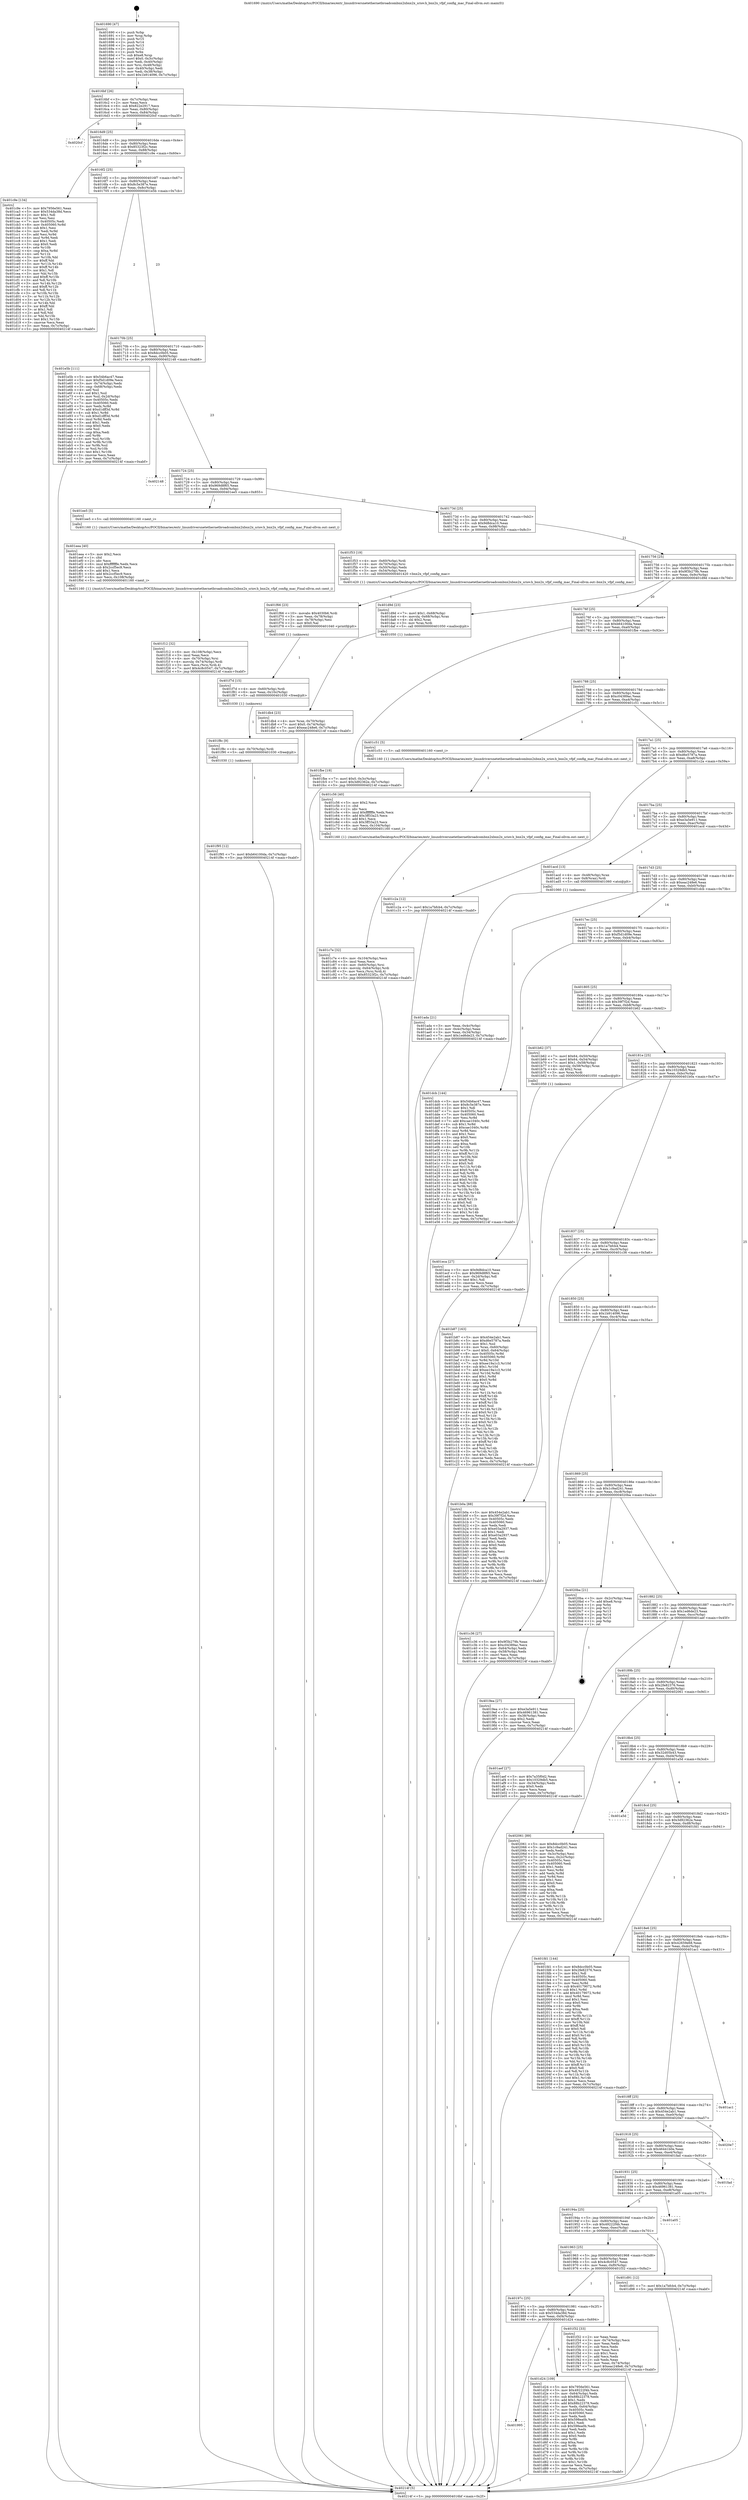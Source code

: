 digraph "0x401690" {
  label = "0x401690 (/mnt/c/Users/mathe/Desktop/tcc/POCII/binaries/extr_linuxdriversnetethernetbroadcombnx2xbnx2x_sriov.h_bnx2x_vfpf_config_mac_Final-ollvm.out::main(0))"
  labelloc = "t"
  node[shape=record]

  Entry [label="",width=0.3,height=0.3,shape=circle,fillcolor=black,style=filled]
  "0x4016bf" [label="{
     0x4016bf [26]\l
     | [instrs]\l
     &nbsp;&nbsp;0x4016bf \<+3\>: mov -0x7c(%rbp),%eax\l
     &nbsp;&nbsp;0x4016c2 \<+2\>: mov %eax,%ecx\l
     &nbsp;&nbsp;0x4016c4 \<+6\>: sub $0x822e2917,%ecx\l
     &nbsp;&nbsp;0x4016ca \<+3\>: mov %eax,-0x80(%rbp)\l
     &nbsp;&nbsp;0x4016cd \<+6\>: mov %ecx,-0x84(%rbp)\l
     &nbsp;&nbsp;0x4016d3 \<+6\>: je 00000000004020cf \<main+0xa3f\>\l
  }"]
  "0x4020cf" [label="{
     0x4020cf\l
  }", style=dashed]
  "0x4016d9" [label="{
     0x4016d9 [25]\l
     | [instrs]\l
     &nbsp;&nbsp;0x4016d9 \<+5\>: jmp 00000000004016de \<main+0x4e\>\l
     &nbsp;&nbsp;0x4016de \<+3\>: mov -0x80(%rbp),%eax\l
     &nbsp;&nbsp;0x4016e1 \<+5\>: sub $0x85323f2c,%eax\l
     &nbsp;&nbsp;0x4016e6 \<+6\>: mov %eax,-0x88(%rbp)\l
     &nbsp;&nbsp;0x4016ec \<+6\>: je 0000000000401c9e \<main+0x60e\>\l
  }"]
  Exit [label="",width=0.3,height=0.3,shape=circle,fillcolor=black,style=filled,peripheries=2]
  "0x401c9e" [label="{
     0x401c9e [134]\l
     | [instrs]\l
     &nbsp;&nbsp;0x401c9e \<+5\>: mov $0x7956e561,%eax\l
     &nbsp;&nbsp;0x401ca3 \<+5\>: mov $0x534da38d,%ecx\l
     &nbsp;&nbsp;0x401ca8 \<+2\>: mov $0x1,%dl\l
     &nbsp;&nbsp;0x401caa \<+2\>: xor %esi,%esi\l
     &nbsp;&nbsp;0x401cac \<+7\>: mov 0x40505c,%edi\l
     &nbsp;&nbsp;0x401cb3 \<+8\>: mov 0x405060,%r8d\l
     &nbsp;&nbsp;0x401cbb \<+3\>: sub $0x1,%esi\l
     &nbsp;&nbsp;0x401cbe \<+3\>: mov %edi,%r9d\l
     &nbsp;&nbsp;0x401cc1 \<+3\>: add %esi,%r9d\l
     &nbsp;&nbsp;0x401cc4 \<+4\>: imul %r9d,%edi\l
     &nbsp;&nbsp;0x401cc8 \<+3\>: and $0x1,%edi\l
     &nbsp;&nbsp;0x401ccb \<+3\>: cmp $0x0,%edi\l
     &nbsp;&nbsp;0x401cce \<+4\>: sete %r10b\l
     &nbsp;&nbsp;0x401cd2 \<+4\>: cmp $0xa,%r8d\l
     &nbsp;&nbsp;0x401cd6 \<+4\>: setl %r11b\l
     &nbsp;&nbsp;0x401cda \<+3\>: mov %r10b,%bl\l
     &nbsp;&nbsp;0x401cdd \<+3\>: xor $0xff,%bl\l
     &nbsp;&nbsp;0x401ce0 \<+3\>: mov %r11b,%r14b\l
     &nbsp;&nbsp;0x401ce3 \<+4\>: xor $0xff,%r14b\l
     &nbsp;&nbsp;0x401ce7 \<+3\>: xor $0x1,%dl\l
     &nbsp;&nbsp;0x401cea \<+3\>: mov %bl,%r15b\l
     &nbsp;&nbsp;0x401ced \<+4\>: and $0xff,%r15b\l
     &nbsp;&nbsp;0x401cf1 \<+3\>: and %dl,%r10b\l
     &nbsp;&nbsp;0x401cf4 \<+3\>: mov %r14b,%r12b\l
     &nbsp;&nbsp;0x401cf7 \<+4\>: and $0xff,%r12b\l
     &nbsp;&nbsp;0x401cfb \<+3\>: and %dl,%r11b\l
     &nbsp;&nbsp;0x401cfe \<+3\>: or %r10b,%r15b\l
     &nbsp;&nbsp;0x401d01 \<+3\>: or %r11b,%r12b\l
     &nbsp;&nbsp;0x401d04 \<+3\>: xor %r12b,%r15b\l
     &nbsp;&nbsp;0x401d07 \<+3\>: or %r14b,%bl\l
     &nbsp;&nbsp;0x401d0a \<+3\>: xor $0xff,%bl\l
     &nbsp;&nbsp;0x401d0d \<+3\>: or $0x1,%dl\l
     &nbsp;&nbsp;0x401d10 \<+2\>: and %dl,%bl\l
     &nbsp;&nbsp;0x401d12 \<+3\>: or %bl,%r15b\l
     &nbsp;&nbsp;0x401d15 \<+4\>: test $0x1,%r15b\l
     &nbsp;&nbsp;0x401d19 \<+3\>: cmovne %ecx,%eax\l
     &nbsp;&nbsp;0x401d1c \<+3\>: mov %eax,-0x7c(%rbp)\l
     &nbsp;&nbsp;0x401d1f \<+5\>: jmp 000000000040214f \<main+0xabf\>\l
  }"]
  "0x4016f2" [label="{
     0x4016f2 [25]\l
     | [instrs]\l
     &nbsp;&nbsp;0x4016f2 \<+5\>: jmp 00000000004016f7 \<main+0x67\>\l
     &nbsp;&nbsp;0x4016f7 \<+3\>: mov -0x80(%rbp),%eax\l
     &nbsp;&nbsp;0x4016fa \<+5\>: sub $0x8c5e387e,%eax\l
     &nbsp;&nbsp;0x4016ff \<+6\>: mov %eax,-0x8c(%rbp)\l
     &nbsp;&nbsp;0x401705 \<+6\>: je 0000000000401e5b \<main+0x7cb\>\l
  }"]
  "0x401f95" [label="{
     0x401f95 [12]\l
     | [instrs]\l
     &nbsp;&nbsp;0x401f95 \<+7\>: movl $0xb64100da,-0x7c(%rbp)\l
     &nbsp;&nbsp;0x401f9c \<+5\>: jmp 000000000040214f \<main+0xabf\>\l
  }"]
  "0x401e5b" [label="{
     0x401e5b [111]\l
     | [instrs]\l
     &nbsp;&nbsp;0x401e5b \<+5\>: mov $0x54b6ac47,%eax\l
     &nbsp;&nbsp;0x401e60 \<+5\>: mov $0xf5d1d09e,%ecx\l
     &nbsp;&nbsp;0x401e65 \<+3\>: mov -0x74(%rbp),%edx\l
     &nbsp;&nbsp;0x401e68 \<+3\>: cmp -0x68(%rbp),%edx\l
     &nbsp;&nbsp;0x401e6b \<+4\>: setl %sil\l
     &nbsp;&nbsp;0x401e6f \<+4\>: and $0x1,%sil\l
     &nbsp;&nbsp;0x401e73 \<+4\>: mov %sil,-0x2d(%rbp)\l
     &nbsp;&nbsp;0x401e77 \<+7\>: mov 0x40505c,%edx\l
     &nbsp;&nbsp;0x401e7e \<+7\>: mov 0x405060,%edi\l
     &nbsp;&nbsp;0x401e85 \<+3\>: mov %edx,%r8d\l
     &nbsp;&nbsp;0x401e88 \<+7\>: add $0xd1dff3d,%r8d\l
     &nbsp;&nbsp;0x401e8f \<+4\>: sub $0x1,%r8d\l
     &nbsp;&nbsp;0x401e93 \<+7\>: sub $0xd1dff3d,%r8d\l
     &nbsp;&nbsp;0x401e9a \<+4\>: imul %r8d,%edx\l
     &nbsp;&nbsp;0x401e9e \<+3\>: and $0x1,%edx\l
     &nbsp;&nbsp;0x401ea1 \<+3\>: cmp $0x0,%edx\l
     &nbsp;&nbsp;0x401ea4 \<+4\>: sete %sil\l
     &nbsp;&nbsp;0x401ea8 \<+3\>: cmp $0xa,%edi\l
     &nbsp;&nbsp;0x401eab \<+4\>: setl %r9b\l
     &nbsp;&nbsp;0x401eaf \<+3\>: mov %sil,%r10b\l
     &nbsp;&nbsp;0x401eb2 \<+3\>: and %r9b,%r10b\l
     &nbsp;&nbsp;0x401eb5 \<+3\>: xor %r9b,%sil\l
     &nbsp;&nbsp;0x401eb8 \<+3\>: or %sil,%r10b\l
     &nbsp;&nbsp;0x401ebb \<+4\>: test $0x1,%r10b\l
     &nbsp;&nbsp;0x401ebf \<+3\>: cmovne %ecx,%eax\l
     &nbsp;&nbsp;0x401ec2 \<+3\>: mov %eax,-0x7c(%rbp)\l
     &nbsp;&nbsp;0x401ec5 \<+5\>: jmp 000000000040214f \<main+0xabf\>\l
  }"]
  "0x40170b" [label="{
     0x40170b [25]\l
     | [instrs]\l
     &nbsp;&nbsp;0x40170b \<+5\>: jmp 0000000000401710 \<main+0x80\>\l
     &nbsp;&nbsp;0x401710 \<+3\>: mov -0x80(%rbp),%eax\l
     &nbsp;&nbsp;0x401713 \<+5\>: sub $0x8dcc0b05,%eax\l
     &nbsp;&nbsp;0x401718 \<+6\>: mov %eax,-0x90(%rbp)\l
     &nbsp;&nbsp;0x40171e \<+6\>: je 0000000000402148 \<main+0xab8\>\l
  }"]
  "0x401f8c" [label="{
     0x401f8c [9]\l
     | [instrs]\l
     &nbsp;&nbsp;0x401f8c \<+4\>: mov -0x70(%rbp),%rdi\l
     &nbsp;&nbsp;0x401f90 \<+5\>: call 0000000000401030 \<free@plt\>\l
     | [calls]\l
     &nbsp;&nbsp;0x401030 \{1\} (unknown)\l
  }"]
  "0x402148" [label="{
     0x402148\l
  }", style=dashed]
  "0x401724" [label="{
     0x401724 [25]\l
     | [instrs]\l
     &nbsp;&nbsp;0x401724 \<+5\>: jmp 0000000000401729 \<main+0x99\>\l
     &nbsp;&nbsp;0x401729 \<+3\>: mov -0x80(%rbp),%eax\l
     &nbsp;&nbsp;0x40172c \<+5\>: sub $0x969d8f65,%eax\l
     &nbsp;&nbsp;0x401731 \<+6\>: mov %eax,-0x94(%rbp)\l
     &nbsp;&nbsp;0x401737 \<+6\>: je 0000000000401ee5 \<main+0x855\>\l
  }"]
  "0x401f7d" [label="{
     0x401f7d [15]\l
     | [instrs]\l
     &nbsp;&nbsp;0x401f7d \<+4\>: mov -0x60(%rbp),%rdi\l
     &nbsp;&nbsp;0x401f81 \<+6\>: mov %eax,-0x10c(%rbp)\l
     &nbsp;&nbsp;0x401f87 \<+5\>: call 0000000000401030 \<free@plt\>\l
     | [calls]\l
     &nbsp;&nbsp;0x401030 \{1\} (unknown)\l
  }"]
  "0x401ee5" [label="{
     0x401ee5 [5]\l
     | [instrs]\l
     &nbsp;&nbsp;0x401ee5 \<+5\>: call 0000000000401160 \<next_i\>\l
     | [calls]\l
     &nbsp;&nbsp;0x401160 \{1\} (/mnt/c/Users/mathe/Desktop/tcc/POCII/binaries/extr_linuxdriversnetethernetbroadcombnx2xbnx2x_sriov.h_bnx2x_vfpf_config_mac_Final-ollvm.out::next_i)\l
  }"]
  "0x40173d" [label="{
     0x40173d [25]\l
     | [instrs]\l
     &nbsp;&nbsp;0x40173d \<+5\>: jmp 0000000000401742 \<main+0xb2\>\l
     &nbsp;&nbsp;0x401742 \<+3\>: mov -0x80(%rbp),%eax\l
     &nbsp;&nbsp;0x401745 \<+5\>: sub $0x9d8dca10,%eax\l
     &nbsp;&nbsp;0x40174a \<+6\>: mov %eax,-0x98(%rbp)\l
     &nbsp;&nbsp;0x401750 \<+6\>: je 0000000000401f53 \<main+0x8c3\>\l
  }"]
  "0x401f66" [label="{
     0x401f66 [23]\l
     | [instrs]\l
     &nbsp;&nbsp;0x401f66 \<+10\>: movabs $0x4030b6,%rdi\l
     &nbsp;&nbsp;0x401f70 \<+3\>: mov %eax,-0x78(%rbp)\l
     &nbsp;&nbsp;0x401f73 \<+3\>: mov -0x78(%rbp),%esi\l
     &nbsp;&nbsp;0x401f76 \<+2\>: mov $0x0,%al\l
     &nbsp;&nbsp;0x401f78 \<+5\>: call 0000000000401040 \<printf@plt\>\l
     | [calls]\l
     &nbsp;&nbsp;0x401040 \{1\} (unknown)\l
  }"]
  "0x401f53" [label="{
     0x401f53 [19]\l
     | [instrs]\l
     &nbsp;&nbsp;0x401f53 \<+4\>: mov -0x60(%rbp),%rdi\l
     &nbsp;&nbsp;0x401f57 \<+4\>: mov -0x70(%rbp),%rsi\l
     &nbsp;&nbsp;0x401f5b \<+3\>: mov -0x50(%rbp),%edx\l
     &nbsp;&nbsp;0x401f5e \<+3\>: mov -0x54(%rbp),%ecx\l
     &nbsp;&nbsp;0x401f61 \<+5\>: call 0000000000401420 \<bnx2x_vfpf_config_mac\>\l
     | [calls]\l
     &nbsp;&nbsp;0x401420 \{1\} (/mnt/c/Users/mathe/Desktop/tcc/POCII/binaries/extr_linuxdriversnetethernetbroadcombnx2xbnx2x_sriov.h_bnx2x_vfpf_config_mac_Final-ollvm.out::bnx2x_vfpf_config_mac)\l
  }"]
  "0x401756" [label="{
     0x401756 [25]\l
     | [instrs]\l
     &nbsp;&nbsp;0x401756 \<+5\>: jmp 000000000040175b \<main+0xcb\>\l
     &nbsp;&nbsp;0x40175b \<+3\>: mov -0x80(%rbp),%eax\l
     &nbsp;&nbsp;0x40175e \<+5\>: sub $0x9f3b279b,%eax\l
     &nbsp;&nbsp;0x401763 \<+6\>: mov %eax,-0x9c(%rbp)\l
     &nbsp;&nbsp;0x401769 \<+6\>: je 0000000000401d9d \<main+0x70d\>\l
  }"]
  "0x401f12" [label="{
     0x401f12 [32]\l
     | [instrs]\l
     &nbsp;&nbsp;0x401f12 \<+6\>: mov -0x108(%rbp),%ecx\l
     &nbsp;&nbsp;0x401f18 \<+3\>: imul %eax,%ecx\l
     &nbsp;&nbsp;0x401f1b \<+4\>: mov -0x70(%rbp),%rsi\l
     &nbsp;&nbsp;0x401f1f \<+4\>: movslq -0x74(%rbp),%rdi\l
     &nbsp;&nbsp;0x401f23 \<+3\>: mov %ecx,(%rsi,%rdi,4)\l
     &nbsp;&nbsp;0x401f26 \<+7\>: movl $0x4c8c0547,-0x7c(%rbp)\l
     &nbsp;&nbsp;0x401f2d \<+5\>: jmp 000000000040214f \<main+0xabf\>\l
  }"]
  "0x401d9d" [label="{
     0x401d9d [23]\l
     | [instrs]\l
     &nbsp;&nbsp;0x401d9d \<+7\>: movl $0x1,-0x68(%rbp)\l
     &nbsp;&nbsp;0x401da4 \<+4\>: movslq -0x68(%rbp),%rax\l
     &nbsp;&nbsp;0x401da8 \<+4\>: shl $0x2,%rax\l
     &nbsp;&nbsp;0x401dac \<+3\>: mov %rax,%rdi\l
     &nbsp;&nbsp;0x401daf \<+5\>: call 0000000000401050 \<malloc@plt\>\l
     | [calls]\l
     &nbsp;&nbsp;0x401050 \{1\} (unknown)\l
  }"]
  "0x40176f" [label="{
     0x40176f [25]\l
     | [instrs]\l
     &nbsp;&nbsp;0x40176f \<+5\>: jmp 0000000000401774 \<main+0xe4\>\l
     &nbsp;&nbsp;0x401774 \<+3\>: mov -0x80(%rbp),%eax\l
     &nbsp;&nbsp;0x401777 \<+5\>: sub $0xb64100da,%eax\l
     &nbsp;&nbsp;0x40177c \<+6\>: mov %eax,-0xa0(%rbp)\l
     &nbsp;&nbsp;0x401782 \<+6\>: je 0000000000401fbe \<main+0x92e\>\l
  }"]
  "0x401eea" [label="{
     0x401eea [40]\l
     | [instrs]\l
     &nbsp;&nbsp;0x401eea \<+5\>: mov $0x2,%ecx\l
     &nbsp;&nbsp;0x401eef \<+1\>: cltd\l
     &nbsp;&nbsp;0x401ef0 \<+2\>: idiv %ecx\l
     &nbsp;&nbsp;0x401ef2 \<+6\>: imul $0xfffffffe,%edx,%ecx\l
     &nbsp;&nbsp;0x401ef8 \<+6\>: sub $0x2ccf5ec9,%ecx\l
     &nbsp;&nbsp;0x401efe \<+3\>: add $0x1,%ecx\l
     &nbsp;&nbsp;0x401f01 \<+6\>: add $0x2ccf5ec9,%ecx\l
     &nbsp;&nbsp;0x401f07 \<+6\>: mov %ecx,-0x108(%rbp)\l
     &nbsp;&nbsp;0x401f0d \<+5\>: call 0000000000401160 \<next_i\>\l
     | [calls]\l
     &nbsp;&nbsp;0x401160 \{1\} (/mnt/c/Users/mathe/Desktop/tcc/POCII/binaries/extr_linuxdriversnetethernetbroadcombnx2xbnx2x_sriov.h_bnx2x_vfpf_config_mac_Final-ollvm.out::next_i)\l
  }"]
  "0x401fbe" [label="{
     0x401fbe [19]\l
     | [instrs]\l
     &nbsp;&nbsp;0x401fbe \<+7\>: movl $0x0,-0x3c(%rbp)\l
     &nbsp;&nbsp;0x401fc5 \<+7\>: movl $0x3d92362e,-0x7c(%rbp)\l
     &nbsp;&nbsp;0x401fcc \<+5\>: jmp 000000000040214f \<main+0xabf\>\l
  }"]
  "0x401788" [label="{
     0x401788 [25]\l
     | [instrs]\l
     &nbsp;&nbsp;0x401788 \<+5\>: jmp 000000000040178d \<main+0xfd\>\l
     &nbsp;&nbsp;0x40178d \<+3\>: mov -0x80(%rbp),%eax\l
     &nbsp;&nbsp;0x401790 \<+5\>: sub $0xc04389ac,%eax\l
     &nbsp;&nbsp;0x401795 \<+6\>: mov %eax,-0xa4(%rbp)\l
     &nbsp;&nbsp;0x40179b \<+6\>: je 0000000000401c51 \<main+0x5c1\>\l
  }"]
  "0x401db4" [label="{
     0x401db4 [23]\l
     | [instrs]\l
     &nbsp;&nbsp;0x401db4 \<+4\>: mov %rax,-0x70(%rbp)\l
     &nbsp;&nbsp;0x401db8 \<+7\>: movl $0x0,-0x74(%rbp)\l
     &nbsp;&nbsp;0x401dbf \<+7\>: movl $0xeac248e6,-0x7c(%rbp)\l
     &nbsp;&nbsp;0x401dc6 \<+5\>: jmp 000000000040214f \<main+0xabf\>\l
  }"]
  "0x401c51" [label="{
     0x401c51 [5]\l
     | [instrs]\l
     &nbsp;&nbsp;0x401c51 \<+5\>: call 0000000000401160 \<next_i\>\l
     | [calls]\l
     &nbsp;&nbsp;0x401160 \{1\} (/mnt/c/Users/mathe/Desktop/tcc/POCII/binaries/extr_linuxdriversnetethernetbroadcombnx2xbnx2x_sriov.h_bnx2x_vfpf_config_mac_Final-ollvm.out::next_i)\l
  }"]
  "0x4017a1" [label="{
     0x4017a1 [25]\l
     | [instrs]\l
     &nbsp;&nbsp;0x4017a1 \<+5\>: jmp 00000000004017a6 \<main+0x116\>\l
     &nbsp;&nbsp;0x4017a6 \<+3\>: mov -0x80(%rbp),%eax\l
     &nbsp;&nbsp;0x4017a9 \<+5\>: sub $0xd6e5787a,%eax\l
     &nbsp;&nbsp;0x4017ae \<+6\>: mov %eax,-0xa8(%rbp)\l
     &nbsp;&nbsp;0x4017b4 \<+6\>: je 0000000000401c2a \<main+0x59a\>\l
  }"]
  "0x401995" [label="{
     0x401995\l
  }", style=dashed]
  "0x401c2a" [label="{
     0x401c2a [12]\l
     | [instrs]\l
     &nbsp;&nbsp;0x401c2a \<+7\>: movl $0x1a7bfcb4,-0x7c(%rbp)\l
     &nbsp;&nbsp;0x401c31 \<+5\>: jmp 000000000040214f \<main+0xabf\>\l
  }"]
  "0x4017ba" [label="{
     0x4017ba [25]\l
     | [instrs]\l
     &nbsp;&nbsp;0x4017ba \<+5\>: jmp 00000000004017bf \<main+0x12f\>\l
     &nbsp;&nbsp;0x4017bf \<+3\>: mov -0x80(%rbp),%eax\l
     &nbsp;&nbsp;0x4017c2 \<+5\>: sub $0xe3a5e911,%eax\l
     &nbsp;&nbsp;0x4017c7 \<+6\>: mov %eax,-0xac(%rbp)\l
     &nbsp;&nbsp;0x4017cd \<+6\>: je 0000000000401acd \<main+0x43d\>\l
  }"]
  "0x401d24" [label="{
     0x401d24 [109]\l
     | [instrs]\l
     &nbsp;&nbsp;0x401d24 \<+5\>: mov $0x7956e561,%eax\l
     &nbsp;&nbsp;0x401d29 \<+5\>: mov $0x49222f4b,%ecx\l
     &nbsp;&nbsp;0x401d2e \<+3\>: mov -0x64(%rbp),%edx\l
     &nbsp;&nbsp;0x401d31 \<+6\>: sub $0x88b22378,%edx\l
     &nbsp;&nbsp;0x401d37 \<+3\>: add $0x1,%edx\l
     &nbsp;&nbsp;0x401d3a \<+6\>: add $0x88b22378,%edx\l
     &nbsp;&nbsp;0x401d40 \<+3\>: mov %edx,-0x64(%rbp)\l
     &nbsp;&nbsp;0x401d43 \<+7\>: mov 0x40505c,%edx\l
     &nbsp;&nbsp;0x401d4a \<+7\>: mov 0x405060,%esi\l
     &nbsp;&nbsp;0x401d51 \<+2\>: mov %edx,%edi\l
     &nbsp;&nbsp;0x401d53 \<+6\>: add $0x598ea0b,%edi\l
     &nbsp;&nbsp;0x401d59 \<+3\>: sub $0x1,%edi\l
     &nbsp;&nbsp;0x401d5c \<+6\>: sub $0x598ea0b,%edi\l
     &nbsp;&nbsp;0x401d62 \<+3\>: imul %edi,%edx\l
     &nbsp;&nbsp;0x401d65 \<+3\>: and $0x1,%edx\l
     &nbsp;&nbsp;0x401d68 \<+3\>: cmp $0x0,%edx\l
     &nbsp;&nbsp;0x401d6b \<+4\>: sete %r8b\l
     &nbsp;&nbsp;0x401d6f \<+3\>: cmp $0xa,%esi\l
     &nbsp;&nbsp;0x401d72 \<+4\>: setl %r9b\l
     &nbsp;&nbsp;0x401d76 \<+3\>: mov %r8b,%r10b\l
     &nbsp;&nbsp;0x401d79 \<+3\>: and %r9b,%r10b\l
     &nbsp;&nbsp;0x401d7c \<+3\>: xor %r9b,%r8b\l
     &nbsp;&nbsp;0x401d7f \<+3\>: or %r8b,%r10b\l
     &nbsp;&nbsp;0x401d82 \<+4\>: test $0x1,%r10b\l
     &nbsp;&nbsp;0x401d86 \<+3\>: cmovne %ecx,%eax\l
     &nbsp;&nbsp;0x401d89 \<+3\>: mov %eax,-0x7c(%rbp)\l
     &nbsp;&nbsp;0x401d8c \<+5\>: jmp 000000000040214f \<main+0xabf\>\l
  }"]
  "0x401acd" [label="{
     0x401acd [13]\l
     | [instrs]\l
     &nbsp;&nbsp;0x401acd \<+4\>: mov -0x48(%rbp),%rax\l
     &nbsp;&nbsp;0x401ad1 \<+4\>: mov 0x8(%rax),%rdi\l
     &nbsp;&nbsp;0x401ad5 \<+5\>: call 0000000000401060 \<atoi@plt\>\l
     | [calls]\l
     &nbsp;&nbsp;0x401060 \{1\} (unknown)\l
  }"]
  "0x4017d3" [label="{
     0x4017d3 [25]\l
     | [instrs]\l
     &nbsp;&nbsp;0x4017d3 \<+5\>: jmp 00000000004017d8 \<main+0x148\>\l
     &nbsp;&nbsp;0x4017d8 \<+3\>: mov -0x80(%rbp),%eax\l
     &nbsp;&nbsp;0x4017db \<+5\>: sub $0xeac248e6,%eax\l
     &nbsp;&nbsp;0x4017e0 \<+6\>: mov %eax,-0xb0(%rbp)\l
     &nbsp;&nbsp;0x4017e6 \<+6\>: je 0000000000401dcb \<main+0x73b\>\l
  }"]
  "0x40197c" [label="{
     0x40197c [25]\l
     | [instrs]\l
     &nbsp;&nbsp;0x40197c \<+5\>: jmp 0000000000401981 \<main+0x2f1\>\l
     &nbsp;&nbsp;0x401981 \<+3\>: mov -0x80(%rbp),%eax\l
     &nbsp;&nbsp;0x401984 \<+5\>: sub $0x534da38d,%eax\l
     &nbsp;&nbsp;0x401989 \<+6\>: mov %eax,-0xf4(%rbp)\l
     &nbsp;&nbsp;0x40198f \<+6\>: je 0000000000401d24 \<main+0x694\>\l
  }"]
  "0x401dcb" [label="{
     0x401dcb [144]\l
     | [instrs]\l
     &nbsp;&nbsp;0x401dcb \<+5\>: mov $0x54b6ac47,%eax\l
     &nbsp;&nbsp;0x401dd0 \<+5\>: mov $0x8c5e387e,%ecx\l
     &nbsp;&nbsp;0x401dd5 \<+2\>: mov $0x1,%dl\l
     &nbsp;&nbsp;0x401dd7 \<+7\>: mov 0x40505c,%esi\l
     &nbsp;&nbsp;0x401dde \<+7\>: mov 0x405060,%edi\l
     &nbsp;&nbsp;0x401de5 \<+3\>: mov %esi,%r8d\l
     &nbsp;&nbsp;0x401de8 \<+7\>: add $0xcae1040c,%r8d\l
     &nbsp;&nbsp;0x401def \<+4\>: sub $0x1,%r8d\l
     &nbsp;&nbsp;0x401df3 \<+7\>: sub $0xcae1040c,%r8d\l
     &nbsp;&nbsp;0x401dfa \<+4\>: imul %r8d,%esi\l
     &nbsp;&nbsp;0x401dfe \<+3\>: and $0x1,%esi\l
     &nbsp;&nbsp;0x401e01 \<+3\>: cmp $0x0,%esi\l
     &nbsp;&nbsp;0x401e04 \<+4\>: sete %r9b\l
     &nbsp;&nbsp;0x401e08 \<+3\>: cmp $0xa,%edi\l
     &nbsp;&nbsp;0x401e0b \<+4\>: setl %r10b\l
     &nbsp;&nbsp;0x401e0f \<+3\>: mov %r9b,%r11b\l
     &nbsp;&nbsp;0x401e12 \<+4\>: xor $0xff,%r11b\l
     &nbsp;&nbsp;0x401e16 \<+3\>: mov %r10b,%bl\l
     &nbsp;&nbsp;0x401e19 \<+3\>: xor $0xff,%bl\l
     &nbsp;&nbsp;0x401e1c \<+3\>: xor $0x0,%dl\l
     &nbsp;&nbsp;0x401e1f \<+3\>: mov %r11b,%r14b\l
     &nbsp;&nbsp;0x401e22 \<+4\>: and $0x0,%r14b\l
     &nbsp;&nbsp;0x401e26 \<+3\>: and %dl,%r9b\l
     &nbsp;&nbsp;0x401e29 \<+3\>: mov %bl,%r15b\l
     &nbsp;&nbsp;0x401e2c \<+4\>: and $0x0,%r15b\l
     &nbsp;&nbsp;0x401e30 \<+3\>: and %dl,%r10b\l
     &nbsp;&nbsp;0x401e33 \<+3\>: or %r9b,%r14b\l
     &nbsp;&nbsp;0x401e36 \<+3\>: or %r10b,%r15b\l
     &nbsp;&nbsp;0x401e39 \<+3\>: xor %r15b,%r14b\l
     &nbsp;&nbsp;0x401e3c \<+3\>: or %bl,%r11b\l
     &nbsp;&nbsp;0x401e3f \<+4\>: xor $0xff,%r11b\l
     &nbsp;&nbsp;0x401e43 \<+3\>: or $0x0,%dl\l
     &nbsp;&nbsp;0x401e46 \<+3\>: and %dl,%r11b\l
     &nbsp;&nbsp;0x401e49 \<+3\>: or %r11b,%r14b\l
     &nbsp;&nbsp;0x401e4c \<+4\>: test $0x1,%r14b\l
     &nbsp;&nbsp;0x401e50 \<+3\>: cmovne %ecx,%eax\l
     &nbsp;&nbsp;0x401e53 \<+3\>: mov %eax,-0x7c(%rbp)\l
     &nbsp;&nbsp;0x401e56 \<+5\>: jmp 000000000040214f \<main+0xabf\>\l
  }"]
  "0x4017ec" [label="{
     0x4017ec [25]\l
     | [instrs]\l
     &nbsp;&nbsp;0x4017ec \<+5\>: jmp 00000000004017f1 \<main+0x161\>\l
     &nbsp;&nbsp;0x4017f1 \<+3\>: mov -0x80(%rbp),%eax\l
     &nbsp;&nbsp;0x4017f4 \<+5\>: sub $0xf5d1d09e,%eax\l
     &nbsp;&nbsp;0x4017f9 \<+6\>: mov %eax,-0xb4(%rbp)\l
     &nbsp;&nbsp;0x4017ff \<+6\>: je 0000000000401eca \<main+0x83a\>\l
  }"]
  "0x401f32" [label="{
     0x401f32 [33]\l
     | [instrs]\l
     &nbsp;&nbsp;0x401f32 \<+2\>: xor %eax,%eax\l
     &nbsp;&nbsp;0x401f34 \<+3\>: mov -0x74(%rbp),%ecx\l
     &nbsp;&nbsp;0x401f37 \<+2\>: mov %eax,%edx\l
     &nbsp;&nbsp;0x401f39 \<+2\>: sub %ecx,%edx\l
     &nbsp;&nbsp;0x401f3b \<+2\>: mov %eax,%ecx\l
     &nbsp;&nbsp;0x401f3d \<+3\>: sub $0x1,%ecx\l
     &nbsp;&nbsp;0x401f40 \<+2\>: add %ecx,%edx\l
     &nbsp;&nbsp;0x401f42 \<+2\>: sub %edx,%eax\l
     &nbsp;&nbsp;0x401f44 \<+3\>: mov %eax,-0x74(%rbp)\l
     &nbsp;&nbsp;0x401f47 \<+7\>: movl $0xeac248e6,-0x7c(%rbp)\l
     &nbsp;&nbsp;0x401f4e \<+5\>: jmp 000000000040214f \<main+0xabf\>\l
  }"]
  "0x401eca" [label="{
     0x401eca [27]\l
     | [instrs]\l
     &nbsp;&nbsp;0x401eca \<+5\>: mov $0x9d8dca10,%eax\l
     &nbsp;&nbsp;0x401ecf \<+5\>: mov $0x969d8f65,%ecx\l
     &nbsp;&nbsp;0x401ed4 \<+3\>: mov -0x2d(%rbp),%dl\l
     &nbsp;&nbsp;0x401ed7 \<+3\>: test $0x1,%dl\l
     &nbsp;&nbsp;0x401eda \<+3\>: cmovne %ecx,%eax\l
     &nbsp;&nbsp;0x401edd \<+3\>: mov %eax,-0x7c(%rbp)\l
     &nbsp;&nbsp;0x401ee0 \<+5\>: jmp 000000000040214f \<main+0xabf\>\l
  }"]
  "0x401805" [label="{
     0x401805 [25]\l
     | [instrs]\l
     &nbsp;&nbsp;0x401805 \<+5\>: jmp 000000000040180a \<main+0x17a\>\l
     &nbsp;&nbsp;0x40180a \<+3\>: mov -0x80(%rbp),%eax\l
     &nbsp;&nbsp;0x40180d \<+5\>: sub $0x39f7f2d,%eax\l
     &nbsp;&nbsp;0x401812 \<+6\>: mov %eax,-0xb8(%rbp)\l
     &nbsp;&nbsp;0x401818 \<+6\>: je 0000000000401b62 \<main+0x4d2\>\l
  }"]
  "0x401963" [label="{
     0x401963 [25]\l
     | [instrs]\l
     &nbsp;&nbsp;0x401963 \<+5\>: jmp 0000000000401968 \<main+0x2d8\>\l
     &nbsp;&nbsp;0x401968 \<+3\>: mov -0x80(%rbp),%eax\l
     &nbsp;&nbsp;0x40196b \<+5\>: sub $0x4c8c0547,%eax\l
     &nbsp;&nbsp;0x401970 \<+6\>: mov %eax,-0xf0(%rbp)\l
     &nbsp;&nbsp;0x401976 \<+6\>: je 0000000000401f32 \<main+0x8a2\>\l
  }"]
  "0x401b62" [label="{
     0x401b62 [37]\l
     | [instrs]\l
     &nbsp;&nbsp;0x401b62 \<+7\>: movl $0x64,-0x50(%rbp)\l
     &nbsp;&nbsp;0x401b69 \<+7\>: movl $0x64,-0x54(%rbp)\l
     &nbsp;&nbsp;0x401b70 \<+7\>: movl $0x1,-0x58(%rbp)\l
     &nbsp;&nbsp;0x401b77 \<+4\>: movslq -0x58(%rbp),%rax\l
     &nbsp;&nbsp;0x401b7b \<+4\>: shl $0x2,%rax\l
     &nbsp;&nbsp;0x401b7f \<+3\>: mov %rax,%rdi\l
     &nbsp;&nbsp;0x401b82 \<+5\>: call 0000000000401050 \<malloc@plt\>\l
     | [calls]\l
     &nbsp;&nbsp;0x401050 \{1\} (unknown)\l
  }"]
  "0x40181e" [label="{
     0x40181e [25]\l
     | [instrs]\l
     &nbsp;&nbsp;0x40181e \<+5\>: jmp 0000000000401823 \<main+0x193\>\l
     &nbsp;&nbsp;0x401823 \<+3\>: mov -0x80(%rbp),%eax\l
     &nbsp;&nbsp;0x401826 \<+5\>: sub $0x10329db5,%eax\l
     &nbsp;&nbsp;0x40182b \<+6\>: mov %eax,-0xbc(%rbp)\l
     &nbsp;&nbsp;0x401831 \<+6\>: je 0000000000401b0a \<main+0x47a\>\l
  }"]
  "0x401d91" [label="{
     0x401d91 [12]\l
     | [instrs]\l
     &nbsp;&nbsp;0x401d91 \<+7\>: movl $0x1a7bfcb4,-0x7c(%rbp)\l
     &nbsp;&nbsp;0x401d98 \<+5\>: jmp 000000000040214f \<main+0xabf\>\l
  }"]
  "0x401b0a" [label="{
     0x401b0a [88]\l
     | [instrs]\l
     &nbsp;&nbsp;0x401b0a \<+5\>: mov $0x454e2ab1,%eax\l
     &nbsp;&nbsp;0x401b0f \<+5\>: mov $0x39f7f2d,%ecx\l
     &nbsp;&nbsp;0x401b14 \<+7\>: mov 0x40505c,%edx\l
     &nbsp;&nbsp;0x401b1b \<+7\>: mov 0x405060,%esi\l
     &nbsp;&nbsp;0x401b22 \<+2\>: mov %edx,%edi\l
     &nbsp;&nbsp;0x401b24 \<+6\>: sub $0xe03a2937,%edi\l
     &nbsp;&nbsp;0x401b2a \<+3\>: sub $0x1,%edi\l
     &nbsp;&nbsp;0x401b2d \<+6\>: add $0xe03a2937,%edi\l
     &nbsp;&nbsp;0x401b33 \<+3\>: imul %edi,%edx\l
     &nbsp;&nbsp;0x401b36 \<+3\>: and $0x1,%edx\l
     &nbsp;&nbsp;0x401b39 \<+3\>: cmp $0x0,%edx\l
     &nbsp;&nbsp;0x401b3c \<+4\>: sete %r8b\l
     &nbsp;&nbsp;0x401b40 \<+3\>: cmp $0xa,%esi\l
     &nbsp;&nbsp;0x401b43 \<+4\>: setl %r9b\l
     &nbsp;&nbsp;0x401b47 \<+3\>: mov %r8b,%r10b\l
     &nbsp;&nbsp;0x401b4a \<+3\>: and %r9b,%r10b\l
     &nbsp;&nbsp;0x401b4d \<+3\>: xor %r9b,%r8b\l
     &nbsp;&nbsp;0x401b50 \<+3\>: or %r8b,%r10b\l
     &nbsp;&nbsp;0x401b53 \<+4\>: test $0x1,%r10b\l
     &nbsp;&nbsp;0x401b57 \<+3\>: cmovne %ecx,%eax\l
     &nbsp;&nbsp;0x401b5a \<+3\>: mov %eax,-0x7c(%rbp)\l
     &nbsp;&nbsp;0x401b5d \<+5\>: jmp 000000000040214f \<main+0xabf\>\l
  }"]
  "0x401837" [label="{
     0x401837 [25]\l
     | [instrs]\l
     &nbsp;&nbsp;0x401837 \<+5\>: jmp 000000000040183c \<main+0x1ac\>\l
     &nbsp;&nbsp;0x40183c \<+3\>: mov -0x80(%rbp),%eax\l
     &nbsp;&nbsp;0x40183f \<+5\>: sub $0x1a7bfcb4,%eax\l
     &nbsp;&nbsp;0x401844 \<+6\>: mov %eax,-0xc0(%rbp)\l
     &nbsp;&nbsp;0x40184a \<+6\>: je 0000000000401c36 \<main+0x5a6\>\l
  }"]
  "0x40194a" [label="{
     0x40194a [25]\l
     | [instrs]\l
     &nbsp;&nbsp;0x40194a \<+5\>: jmp 000000000040194f \<main+0x2bf\>\l
     &nbsp;&nbsp;0x40194f \<+3\>: mov -0x80(%rbp),%eax\l
     &nbsp;&nbsp;0x401952 \<+5\>: sub $0x49222f4b,%eax\l
     &nbsp;&nbsp;0x401957 \<+6\>: mov %eax,-0xec(%rbp)\l
     &nbsp;&nbsp;0x40195d \<+6\>: je 0000000000401d91 \<main+0x701\>\l
  }"]
  "0x401c36" [label="{
     0x401c36 [27]\l
     | [instrs]\l
     &nbsp;&nbsp;0x401c36 \<+5\>: mov $0x9f3b279b,%eax\l
     &nbsp;&nbsp;0x401c3b \<+5\>: mov $0xc04389ac,%ecx\l
     &nbsp;&nbsp;0x401c40 \<+3\>: mov -0x64(%rbp),%edx\l
     &nbsp;&nbsp;0x401c43 \<+3\>: cmp -0x58(%rbp),%edx\l
     &nbsp;&nbsp;0x401c46 \<+3\>: cmovl %ecx,%eax\l
     &nbsp;&nbsp;0x401c49 \<+3\>: mov %eax,-0x7c(%rbp)\l
     &nbsp;&nbsp;0x401c4c \<+5\>: jmp 000000000040214f \<main+0xabf\>\l
  }"]
  "0x401850" [label="{
     0x401850 [25]\l
     | [instrs]\l
     &nbsp;&nbsp;0x401850 \<+5\>: jmp 0000000000401855 \<main+0x1c5\>\l
     &nbsp;&nbsp;0x401855 \<+3\>: mov -0x80(%rbp),%eax\l
     &nbsp;&nbsp;0x401858 \<+5\>: sub $0x1b914096,%eax\l
     &nbsp;&nbsp;0x40185d \<+6\>: mov %eax,-0xc4(%rbp)\l
     &nbsp;&nbsp;0x401863 \<+6\>: je 00000000004019ea \<main+0x35a\>\l
  }"]
  "0x401a05" [label="{
     0x401a05\l
  }", style=dashed]
  "0x4019ea" [label="{
     0x4019ea [27]\l
     | [instrs]\l
     &nbsp;&nbsp;0x4019ea \<+5\>: mov $0xe3a5e911,%eax\l
     &nbsp;&nbsp;0x4019ef \<+5\>: mov $0x46961381,%ecx\l
     &nbsp;&nbsp;0x4019f4 \<+3\>: mov -0x38(%rbp),%edx\l
     &nbsp;&nbsp;0x4019f7 \<+3\>: cmp $0x2,%edx\l
     &nbsp;&nbsp;0x4019fa \<+3\>: cmovne %ecx,%eax\l
     &nbsp;&nbsp;0x4019fd \<+3\>: mov %eax,-0x7c(%rbp)\l
     &nbsp;&nbsp;0x401a00 \<+5\>: jmp 000000000040214f \<main+0xabf\>\l
  }"]
  "0x401869" [label="{
     0x401869 [25]\l
     | [instrs]\l
     &nbsp;&nbsp;0x401869 \<+5\>: jmp 000000000040186e \<main+0x1de\>\l
     &nbsp;&nbsp;0x40186e \<+3\>: mov -0x80(%rbp),%eax\l
     &nbsp;&nbsp;0x401871 \<+5\>: sub $0x1c9ad241,%eax\l
     &nbsp;&nbsp;0x401876 \<+6\>: mov %eax,-0xc8(%rbp)\l
     &nbsp;&nbsp;0x40187c \<+6\>: je 00000000004020ba \<main+0xa2a\>\l
  }"]
  "0x40214f" [label="{
     0x40214f [5]\l
     | [instrs]\l
     &nbsp;&nbsp;0x40214f \<+5\>: jmp 00000000004016bf \<main+0x2f\>\l
  }"]
  "0x401690" [label="{
     0x401690 [47]\l
     | [instrs]\l
     &nbsp;&nbsp;0x401690 \<+1\>: push %rbp\l
     &nbsp;&nbsp;0x401691 \<+3\>: mov %rsp,%rbp\l
     &nbsp;&nbsp;0x401694 \<+2\>: push %r15\l
     &nbsp;&nbsp;0x401696 \<+2\>: push %r14\l
     &nbsp;&nbsp;0x401698 \<+2\>: push %r13\l
     &nbsp;&nbsp;0x40169a \<+2\>: push %r12\l
     &nbsp;&nbsp;0x40169c \<+1\>: push %rbx\l
     &nbsp;&nbsp;0x40169d \<+7\>: sub $0xe8,%rsp\l
     &nbsp;&nbsp;0x4016a4 \<+7\>: movl $0x0,-0x3c(%rbp)\l
     &nbsp;&nbsp;0x4016ab \<+3\>: mov %edi,-0x40(%rbp)\l
     &nbsp;&nbsp;0x4016ae \<+4\>: mov %rsi,-0x48(%rbp)\l
     &nbsp;&nbsp;0x4016b2 \<+3\>: mov -0x40(%rbp),%edi\l
     &nbsp;&nbsp;0x4016b5 \<+3\>: mov %edi,-0x38(%rbp)\l
     &nbsp;&nbsp;0x4016b8 \<+7\>: movl $0x1b914096,-0x7c(%rbp)\l
  }"]
  "0x401ada" [label="{
     0x401ada [21]\l
     | [instrs]\l
     &nbsp;&nbsp;0x401ada \<+3\>: mov %eax,-0x4c(%rbp)\l
     &nbsp;&nbsp;0x401add \<+3\>: mov -0x4c(%rbp),%eax\l
     &nbsp;&nbsp;0x401ae0 \<+3\>: mov %eax,-0x34(%rbp)\l
     &nbsp;&nbsp;0x401ae3 \<+7\>: movl $0x1ed6de23,-0x7c(%rbp)\l
     &nbsp;&nbsp;0x401aea \<+5\>: jmp 000000000040214f \<main+0xabf\>\l
  }"]
  "0x401931" [label="{
     0x401931 [25]\l
     | [instrs]\l
     &nbsp;&nbsp;0x401931 \<+5\>: jmp 0000000000401936 \<main+0x2a6\>\l
     &nbsp;&nbsp;0x401936 \<+3\>: mov -0x80(%rbp),%eax\l
     &nbsp;&nbsp;0x401939 \<+5\>: sub $0x46961381,%eax\l
     &nbsp;&nbsp;0x40193e \<+6\>: mov %eax,-0xe8(%rbp)\l
     &nbsp;&nbsp;0x401944 \<+6\>: je 0000000000401a05 \<main+0x375\>\l
  }"]
  "0x4020ba" [label="{
     0x4020ba [21]\l
     | [instrs]\l
     &nbsp;&nbsp;0x4020ba \<+3\>: mov -0x2c(%rbp),%eax\l
     &nbsp;&nbsp;0x4020bd \<+7\>: add $0xe8,%rsp\l
     &nbsp;&nbsp;0x4020c4 \<+1\>: pop %rbx\l
     &nbsp;&nbsp;0x4020c5 \<+2\>: pop %r12\l
     &nbsp;&nbsp;0x4020c7 \<+2\>: pop %r13\l
     &nbsp;&nbsp;0x4020c9 \<+2\>: pop %r14\l
     &nbsp;&nbsp;0x4020cb \<+2\>: pop %r15\l
     &nbsp;&nbsp;0x4020cd \<+1\>: pop %rbp\l
     &nbsp;&nbsp;0x4020ce \<+1\>: ret\l
  }"]
  "0x401882" [label="{
     0x401882 [25]\l
     | [instrs]\l
     &nbsp;&nbsp;0x401882 \<+5\>: jmp 0000000000401887 \<main+0x1f7\>\l
     &nbsp;&nbsp;0x401887 \<+3\>: mov -0x80(%rbp),%eax\l
     &nbsp;&nbsp;0x40188a \<+5\>: sub $0x1ed6de23,%eax\l
     &nbsp;&nbsp;0x40188f \<+6\>: mov %eax,-0xcc(%rbp)\l
     &nbsp;&nbsp;0x401895 \<+6\>: je 0000000000401aef \<main+0x45f\>\l
  }"]
  "0x401fad" [label="{
     0x401fad\l
  }", style=dashed]
  "0x401aef" [label="{
     0x401aef [27]\l
     | [instrs]\l
     &nbsp;&nbsp;0x401aef \<+5\>: mov $0x7a35f0d2,%eax\l
     &nbsp;&nbsp;0x401af4 \<+5\>: mov $0x10329db5,%ecx\l
     &nbsp;&nbsp;0x401af9 \<+3\>: mov -0x34(%rbp),%edx\l
     &nbsp;&nbsp;0x401afc \<+3\>: cmp $0x0,%edx\l
     &nbsp;&nbsp;0x401aff \<+3\>: cmove %ecx,%eax\l
     &nbsp;&nbsp;0x401b02 \<+3\>: mov %eax,-0x7c(%rbp)\l
     &nbsp;&nbsp;0x401b05 \<+5\>: jmp 000000000040214f \<main+0xabf\>\l
  }"]
  "0x40189b" [label="{
     0x40189b [25]\l
     | [instrs]\l
     &nbsp;&nbsp;0x40189b \<+5\>: jmp 00000000004018a0 \<main+0x210\>\l
     &nbsp;&nbsp;0x4018a0 \<+3\>: mov -0x80(%rbp),%eax\l
     &nbsp;&nbsp;0x4018a3 \<+5\>: sub $0x2fe82376,%eax\l
     &nbsp;&nbsp;0x4018a8 \<+6\>: mov %eax,-0xd0(%rbp)\l
     &nbsp;&nbsp;0x4018ae \<+6\>: je 0000000000402061 \<main+0x9d1\>\l
  }"]
  "0x401b87" [label="{
     0x401b87 [163]\l
     | [instrs]\l
     &nbsp;&nbsp;0x401b87 \<+5\>: mov $0x454e2ab1,%ecx\l
     &nbsp;&nbsp;0x401b8c \<+5\>: mov $0xd6e5787a,%edx\l
     &nbsp;&nbsp;0x401b91 \<+3\>: mov $0x1,%sil\l
     &nbsp;&nbsp;0x401b94 \<+4\>: mov %rax,-0x60(%rbp)\l
     &nbsp;&nbsp;0x401b98 \<+7\>: movl $0x0,-0x64(%rbp)\l
     &nbsp;&nbsp;0x401b9f \<+8\>: mov 0x40505c,%r8d\l
     &nbsp;&nbsp;0x401ba7 \<+8\>: mov 0x405060,%r9d\l
     &nbsp;&nbsp;0x401baf \<+3\>: mov %r8d,%r10d\l
     &nbsp;&nbsp;0x401bb2 \<+7\>: sub $0xee19a1c3,%r10d\l
     &nbsp;&nbsp;0x401bb9 \<+4\>: sub $0x1,%r10d\l
     &nbsp;&nbsp;0x401bbd \<+7\>: add $0xee19a1c3,%r10d\l
     &nbsp;&nbsp;0x401bc4 \<+4\>: imul %r10d,%r8d\l
     &nbsp;&nbsp;0x401bc8 \<+4\>: and $0x1,%r8d\l
     &nbsp;&nbsp;0x401bcc \<+4\>: cmp $0x0,%r8d\l
     &nbsp;&nbsp;0x401bd0 \<+4\>: sete %r11b\l
     &nbsp;&nbsp;0x401bd4 \<+4\>: cmp $0xa,%r9d\l
     &nbsp;&nbsp;0x401bd8 \<+3\>: setl %bl\l
     &nbsp;&nbsp;0x401bdb \<+3\>: mov %r11b,%r14b\l
     &nbsp;&nbsp;0x401bde \<+4\>: xor $0xff,%r14b\l
     &nbsp;&nbsp;0x401be2 \<+3\>: mov %bl,%r15b\l
     &nbsp;&nbsp;0x401be5 \<+4\>: xor $0xff,%r15b\l
     &nbsp;&nbsp;0x401be9 \<+4\>: xor $0x0,%sil\l
     &nbsp;&nbsp;0x401bed \<+3\>: mov %r14b,%r12b\l
     &nbsp;&nbsp;0x401bf0 \<+4\>: and $0x0,%r12b\l
     &nbsp;&nbsp;0x401bf4 \<+3\>: and %sil,%r11b\l
     &nbsp;&nbsp;0x401bf7 \<+3\>: mov %r15b,%r13b\l
     &nbsp;&nbsp;0x401bfa \<+4\>: and $0x0,%r13b\l
     &nbsp;&nbsp;0x401bfe \<+3\>: and %sil,%bl\l
     &nbsp;&nbsp;0x401c01 \<+3\>: or %r11b,%r12b\l
     &nbsp;&nbsp;0x401c04 \<+3\>: or %bl,%r13b\l
     &nbsp;&nbsp;0x401c07 \<+3\>: xor %r13b,%r12b\l
     &nbsp;&nbsp;0x401c0a \<+3\>: or %r15b,%r14b\l
     &nbsp;&nbsp;0x401c0d \<+4\>: xor $0xff,%r14b\l
     &nbsp;&nbsp;0x401c11 \<+4\>: or $0x0,%sil\l
     &nbsp;&nbsp;0x401c15 \<+3\>: and %sil,%r14b\l
     &nbsp;&nbsp;0x401c18 \<+3\>: or %r14b,%r12b\l
     &nbsp;&nbsp;0x401c1b \<+4\>: test $0x1,%r12b\l
     &nbsp;&nbsp;0x401c1f \<+3\>: cmovne %edx,%ecx\l
     &nbsp;&nbsp;0x401c22 \<+3\>: mov %ecx,-0x7c(%rbp)\l
     &nbsp;&nbsp;0x401c25 \<+5\>: jmp 000000000040214f \<main+0xabf\>\l
  }"]
  "0x401c56" [label="{
     0x401c56 [40]\l
     | [instrs]\l
     &nbsp;&nbsp;0x401c56 \<+5\>: mov $0x2,%ecx\l
     &nbsp;&nbsp;0x401c5b \<+1\>: cltd\l
     &nbsp;&nbsp;0x401c5c \<+2\>: idiv %ecx\l
     &nbsp;&nbsp;0x401c5e \<+6\>: imul $0xfffffffe,%edx,%ecx\l
     &nbsp;&nbsp;0x401c64 \<+6\>: add $0x3ff33a23,%ecx\l
     &nbsp;&nbsp;0x401c6a \<+3\>: add $0x1,%ecx\l
     &nbsp;&nbsp;0x401c6d \<+6\>: sub $0x3ff33a23,%ecx\l
     &nbsp;&nbsp;0x401c73 \<+6\>: mov %ecx,-0x104(%rbp)\l
     &nbsp;&nbsp;0x401c79 \<+5\>: call 0000000000401160 \<next_i\>\l
     | [calls]\l
     &nbsp;&nbsp;0x401160 \{1\} (/mnt/c/Users/mathe/Desktop/tcc/POCII/binaries/extr_linuxdriversnetethernetbroadcombnx2xbnx2x_sriov.h_bnx2x_vfpf_config_mac_Final-ollvm.out::next_i)\l
  }"]
  "0x401c7e" [label="{
     0x401c7e [32]\l
     | [instrs]\l
     &nbsp;&nbsp;0x401c7e \<+6\>: mov -0x104(%rbp),%ecx\l
     &nbsp;&nbsp;0x401c84 \<+3\>: imul %eax,%ecx\l
     &nbsp;&nbsp;0x401c87 \<+4\>: mov -0x60(%rbp),%rsi\l
     &nbsp;&nbsp;0x401c8b \<+4\>: movslq -0x64(%rbp),%rdi\l
     &nbsp;&nbsp;0x401c8f \<+3\>: mov %ecx,(%rsi,%rdi,4)\l
     &nbsp;&nbsp;0x401c92 \<+7\>: movl $0x85323f2c,-0x7c(%rbp)\l
     &nbsp;&nbsp;0x401c99 \<+5\>: jmp 000000000040214f \<main+0xabf\>\l
  }"]
  "0x401918" [label="{
     0x401918 [25]\l
     | [instrs]\l
     &nbsp;&nbsp;0x401918 \<+5\>: jmp 000000000040191d \<main+0x28d\>\l
     &nbsp;&nbsp;0x40191d \<+3\>: mov -0x80(%rbp),%eax\l
     &nbsp;&nbsp;0x401920 \<+5\>: sub $0x46441b0e,%eax\l
     &nbsp;&nbsp;0x401925 \<+6\>: mov %eax,-0xe4(%rbp)\l
     &nbsp;&nbsp;0x40192b \<+6\>: je 0000000000401fad \<main+0x91d\>\l
  }"]
  "0x402061" [label="{
     0x402061 [89]\l
     | [instrs]\l
     &nbsp;&nbsp;0x402061 \<+5\>: mov $0x8dcc0b05,%eax\l
     &nbsp;&nbsp;0x402066 \<+5\>: mov $0x1c9ad241,%ecx\l
     &nbsp;&nbsp;0x40206b \<+2\>: xor %edx,%edx\l
     &nbsp;&nbsp;0x40206d \<+3\>: mov -0x3c(%rbp),%esi\l
     &nbsp;&nbsp;0x402070 \<+3\>: mov %esi,-0x2c(%rbp)\l
     &nbsp;&nbsp;0x402073 \<+7\>: mov 0x40505c,%esi\l
     &nbsp;&nbsp;0x40207a \<+7\>: mov 0x405060,%edi\l
     &nbsp;&nbsp;0x402081 \<+3\>: sub $0x1,%edx\l
     &nbsp;&nbsp;0x402084 \<+3\>: mov %esi,%r8d\l
     &nbsp;&nbsp;0x402087 \<+3\>: add %edx,%r8d\l
     &nbsp;&nbsp;0x40208a \<+4\>: imul %r8d,%esi\l
     &nbsp;&nbsp;0x40208e \<+3\>: and $0x1,%esi\l
     &nbsp;&nbsp;0x402091 \<+3\>: cmp $0x0,%esi\l
     &nbsp;&nbsp;0x402094 \<+4\>: sete %r9b\l
     &nbsp;&nbsp;0x402098 \<+3\>: cmp $0xa,%edi\l
     &nbsp;&nbsp;0x40209b \<+4\>: setl %r10b\l
     &nbsp;&nbsp;0x40209f \<+3\>: mov %r9b,%r11b\l
     &nbsp;&nbsp;0x4020a2 \<+3\>: and %r10b,%r11b\l
     &nbsp;&nbsp;0x4020a5 \<+3\>: xor %r10b,%r9b\l
     &nbsp;&nbsp;0x4020a8 \<+3\>: or %r9b,%r11b\l
     &nbsp;&nbsp;0x4020ab \<+4\>: test $0x1,%r11b\l
     &nbsp;&nbsp;0x4020af \<+3\>: cmovne %ecx,%eax\l
     &nbsp;&nbsp;0x4020b2 \<+3\>: mov %eax,-0x7c(%rbp)\l
     &nbsp;&nbsp;0x4020b5 \<+5\>: jmp 000000000040214f \<main+0xabf\>\l
  }"]
  "0x4018b4" [label="{
     0x4018b4 [25]\l
     | [instrs]\l
     &nbsp;&nbsp;0x4018b4 \<+5\>: jmp 00000000004018b9 \<main+0x229\>\l
     &nbsp;&nbsp;0x4018b9 \<+3\>: mov -0x80(%rbp),%eax\l
     &nbsp;&nbsp;0x4018bc \<+5\>: sub $0x32d05b43,%eax\l
     &nbsp;&nbsp;0x4018c1 \<+6\>: mov %eax,-0xd4(%rbp)\l
     &nbsp;&nbsp;0x4018c7 \<+6\>: je 0000000000401a5d \<main+0x3cd\>\l
  }"]
  "0x4020e7" [label="{
     0x4020e7\l
  }", style=dashed]
  "0x401a5d" [label="{
     0x401a5d\l
  }", style=dashed]
  "0x4018cd" [label="{
     0x4018cd [25]\l
     | [instrs]\l
     &nbsp;&nbsp;0x4018cd \<+5\>: jmp 00000000004018d2 \<main+0x242\>\l
     &nbsp;&nbsp;0x4018d2 \<+3\>: mov -0x80(%rbp),%eax\l
     &nbsp;&nbsp;0x4018d5 \<+5\>: sub $0x3d92362e,%eax\l
     &nbsp;&nbsp;0x4018da \<+6\>: mov %eax,-0xd8(%rbp)\l
     &nbsp;&nbsp;0x4018e0 \<+6\>: je 0000000000401fd1 \<main+0x941\>\l
  }"]
  "0x4018ff" [label="{
     0x4018ff [25]\l
     | [instrs]\l
     &nbsp;&nbsp;0x4018ff \<+5\>: jmp 0000000000401904 \<main+0x274\>\l
     &nbsp;&nbsp;0x401904 \<+3\>: mov -0x80(%rbp),%eax\l
     &nbsp;&nbsp;0x401907 \<+5\>: sub $0x454e2ab1,%eax\l
     &nbsp;&nbsp;0x40190c \<+6\>: mov %eax,-0xe0(%rbp)\l
     &nbsp;&nbsp;0x401912 \<+6\>: je 00000000004020e7 \<main+0xa57\>\l
  }"]
  "0x401fd1" [label="{
     0x401fd1 [144]\l
     | [instrs]\l
     &nbsp;&nbsp;0x401fd1 \<+5\>: mov $0x8dcc0b05,%eax\l
     &nbsp;&nbsp;0x401fd6 \<+5\>: mov $0x2fe82376,%ecx\l
     &nbsp;&nbsp;0x401fdb \<+2\>: mov $0x1,%dl\l
     &nbsp;&nbsp;0x401fdd \<+7\>: mov 0x40505c,%esi\l
     &nbsp;&nbsp;0x401fe4 \<+7\>: mov 0x405060,%edi\l
     &nbsp;&nbsp;0x401feb \<+3\>: mov %esi,%r8d\l
     &nbsp;&nbsp;0x401fee \<+7\>: sub $0x40179072,%r8d\l
     &nbsp;&nbsp;0x401ff5 \<+4\>: sub $0x1,%r8d\l
     &nbsp;&nbsp;0x401ff9 \<+7\>: add $0x40179072,%r8d\l
     &nbsp;&nbsp;0x402000 \<+4\>: imul %r8d,%esi\l
     &nbsp;&nbsp;0x402004 \<+3\>: and $0x1,%esi\l
     &nbsp;&nbsp;0x402007 \<+3\>: cmp $0x0,%esi\l
     &nbsp;&nbsp;0x40200a \<+4\>: sete %r9b\l
     &nbsp;&nbsp;0x40200e \<+3\>: cmp $0xa,%edi\l
     &nbsp;&nbsp;0x402011 \<+4\>: setl %r10b\l
     &nbsp;&nbsp;0x402015 \<+3\>: mov %r9b,%r11b\l
     &nbsp;&nbsp;0x402018 \<+4\>: xor $0xff,%r11b\l
     &nbsp;&nbsp;0x40201c \<+3\>: mov %r10b,%bl\l
     &nbsp;&nbsp;0x40201f \<+3\>: xor $0xff,%bl\l
     &nbsp;&nbsp;0x402022 \<+3\>: xor $0x0,%dl\l
     &nbsp;&nbsp;0x402025 \<+3\>: mov %r11b,%r14b\l
     &nbsp;&nbsp;0x402028 \<+4\>: and $0x0,%r14b\l
     &nbsp;&nbsp;0x40202c \<+3\>: and %dl,%r9b\l
     &nbsp;&nbsp;0x40202f \<+3\>: mov %bl,%r15b\l
     &nbsp;&nbsp;0x402032 \<+4\>: and $0x0,%r15b\l
     &nbsp;&nbsp;0x402036 \<+3\>: and %dl,%r10b\l
     &nbsp;&nbsp;0x402039 \<+3\>: or %r9b,%r14b\l
     &nbsp;&nbsp;0x40203c \<+3\>: or %r10b,%r15b\l
     &nbsp;&nbsp;0x40203f \<+3\>: xor %r15b,%r14b\l
     &nbsp;&nbsp;0x402042 \<+3\>: or %bl,%r11b\l
     &nbsp;&nbsp;0x402045 \<+4\>: xor $0xff,%r11b\l
     &nbsp;&nbsp;0x402049 \<+3\>: or $0x0,%dl\l
     &nbsp;&nbsp;0x40204c \<+3\>: and %dl,%r11b\l
     &nbsp;&nbsp;0x40204f \<+3\>: or %r11b,%r14b\l
     &nbsp;&nbsp;0x402052 \<+4\>: test $0x1,%r14b\l
     &nbsp;&nbsp;0x402056 \<+3\>: cmovne %ecx,%eax\l
     &nbsp;&nbsp;0x402059 \<+3\>: mov %eax,-0x7c(%rbp)\l
     &nbsp;&nbsp;0x40205c \<+5\>: jmp 000000000040214f \<main+0xabf\>\l
  }"]
  "0x4018e6" [label="{
     0x4018e6 [25]\l
     | [instrs]\l
     &nbsp;&nbsp;0x4018e6 \<+5\>: jmp 00000000004018eb \<main+0x25b\>\l
     &nbsp;&nbsp;0x4018eb \<+3\>: mov -0x80(%rbp),%eax\l
     &nbsp;&nbsp;0x4018ee \<+5\>: sub $0x42659e68,%eax\l
     &nbsp;&nbsp;0x4018f3 \<+6\>: mov %eax,-0xdc(%rbp)\l
     &nbsp;&nbsp;0x4018f9 \<+6\>: je 0000000000401ac1 \<main+0x431\>\l
  }"]
  "0x401ac1" [label="{
     0x401ac1\l
  }", style=dashed]
  Entry -> "0x401690" [label=" 1"]
  "0x4016bf" -> "0x4020cf" [label=" 0"]
  "0x4016bf" -> "0x4016d9" [label=" 26"]
  "0x4020ba" -> Exit [label=" 1"]
  "0x4016d9" -> "0x401c9e" [label=" 1"]
  "0x4016d9" -> "0x4016f2" [label=" 25"]
  "0x402061" -> "0x40214f" [label=" 1"]
  "0x4016f2" -> "0x401e5b" [label=" 2"]
  "0x4016f2" -> "0x40170b" [label=" 23"]
  "0x401fd1" -> "0x40214f" [label=" 1"]
  "0x40170b" -> "0x402148" [label=" 0"]
  "0x40170b" -> "0x401724" [label=" 23"]
  "0x401fbe" -> "0x40214f" [label=" 1"]
  "0x401724" -> "0x401ee5" [label=" 1"]
  "0x401724" -> "0x40173d" [label=" 22"]
  "0x401f95" -> "0x40214f" [label=" 1"]
  "0x40173d" -> "0x401f53" [label=" 1"]
  "0x40173d" -> "0x401756" [label=" 21"]
  "0x401f8c" -> "0x401f95" [label=" 1"]
  "0x401756" -> "0x401d9d" [label=" 1"]
  "0x401756" -> "0x40176f" [label=" 20"]
  "0x401f7d" -> "0x401f8c" [label=" 1"]
  "0x40176f" -> "0x401fbe" [label=" 1"]
  "0x40176f" -> "0x401788" [label=" 19"]
  "0x401f66" -> "0x401f7d" [label=" 1"]
  "0x401788" -> "0x401c51" [label=" 1"]
  "0x401788" -> "0x4017a1" [label=" 18"]
  "0x401f53" -> "0x401f66" [label=" 1"]
  "0x4017a1" -> "0x401c2a" [label=" 1"]
  "0x4017a1" -> "0x4017ba" [label=" 17"]
  "0x401f32" -> "0x40214f" [label=" 1"]
  "0x4017ba" -> "0x401acd" [label=" 1"]
  "0x4017ba" -> "0x4017d3" [label=" 16"]
  "0x401f12" -> "0x40214f" [label=" 1"]
  "0x4017d3" -> "0x401dcb" [label=" 2"]
  "0x4017d3" -> "0x4017ec" [label=" 14"]
  "0x401ee5" -> "0x401eea" [label=" 1"]
  "0x4017ec" -> "0x401eca" [label=" 2"]
  "0x4017ec" -> "0x401805" [label=" 12"]
  "0x401eca" -> "0x40214f" [label=" 2"]
  "0x401805" -> "0x401b62" [label=" 1"]
  "0x401805" -> "0x40181e" [label=" 11"]
  "0x401dcb" -> "0x40214f" [label=" 2"]
  "0x40181e" -> "0x401b0a" [label=" 1"]
  "0x40181e" -> "0x401837" [label=" 10"]
  "0x401db4" -> "0x40214f" [label=" 1"]
  "0x401837" -> "0x401c36" [label=" 2"]
  "0x401837" -> "0x401850" [label=" 8"]
  "0x401d91" -> "0x40214f" [label=" 1"]
  "0x401850" -> "0x4019ea" [label=" 1"]
  "0x401850" -> "0x401869" [label=" 7"]
  "0x4019ea" -> "0x40214f" [label=" 1"]
  "0x401690" -> "0x4016bf" [label=" 1"]
  "0x40214f" -> "0x4016bf" [label=" 25"]
  "0x401acd" -> "0x401ada" [label=" 1"]
  "0x401ada" -> "0x40214f" [label=" 1"]
  "0x401d24" -> "0x40214f" [label=" 1"]
  "0x401869" -> "0x4020ba" [label=" 1"]
  "0x401869" -> "0x401882" [label=" 6"]
  "0x40197c" -> "0x401d24" [label=" 1"]
  "0x401882" -> "0x401aef" [label=" 1"]
  "0x401882" -> "0x40189b" [label=" 5"]
  "0x401aef" -> "0x40214f" [label=" 1"]
  "0x401b0a" -> "0x40214f" [label=" 1"]
  "0x401b62" -> "0x401b87" [label=" 1"]
  "0x401b87" -> "0x40214f" [label=" 1"]
  "0x401c2a" -> "0x40214f" [label=" 1"]
  "0x401c36" -> "0x40214f" [label=" 2"]
  "0x401c51" -> "0x401c56" [label=" 1"]
  "0x401c56" -> "0x401c7e" [label=" 1"]
  "0x401c7e" -> "0x40214f" [label=" 1"]
  "0x401c9e" -> "0x40214f" [label=" 1"]
  "0x401eea" -> "0x401f12" [label=" 1"]
  "0x40189b" -> "0x402061" [label=" 1"]
  "0x40189b" -> "0x4018b4" [label=" 4"]
  "0x401963" -> "0x401f32" [label=" 1"]
  "0x4018b4" -> "0x401a5d" [label=" 0"]
  "0x4018b4" -> "0x4018cd" [label=" 4"]
  "0x401e5b" -> "0x40214f" [label=" 2"]
  "0x4018cd" -> "0x401fd1" [label=" 1"]
  "0x4018cd" -> "0x4018e6" [label=" 3"]
  "0x40194a" -> "0x401d91" [label=" 1"]
  "0x4018e6" -> "0x401ac1" [label=" 0"]
  "0x4018e6" -> "0x4018ff" [label=" 3"]
  "0x40194a" -> "0x401963" [label=" 2"]
  "0x4018ff" -> "0x4020e7" [label=" 0"]
  "0x4018ff" -> "0x401918" [label=" 3"]
  "0x401963" -> "0x40197c" [label=" 1"]
  "0x401918" -> "0x401fad" [label=" 0"]
  "0x401918" -> "0x401931" [label=" 3"]
  "0x40197c" -> "0x401995" [label=" 0"]
  "0x401931" -> "0x401a05" [label=" 0"]
  "0x401931" -> "0x40194a" [label=" 3"]
  "0x401d9d" -> "0x401db4" [label=" 1"]
}
